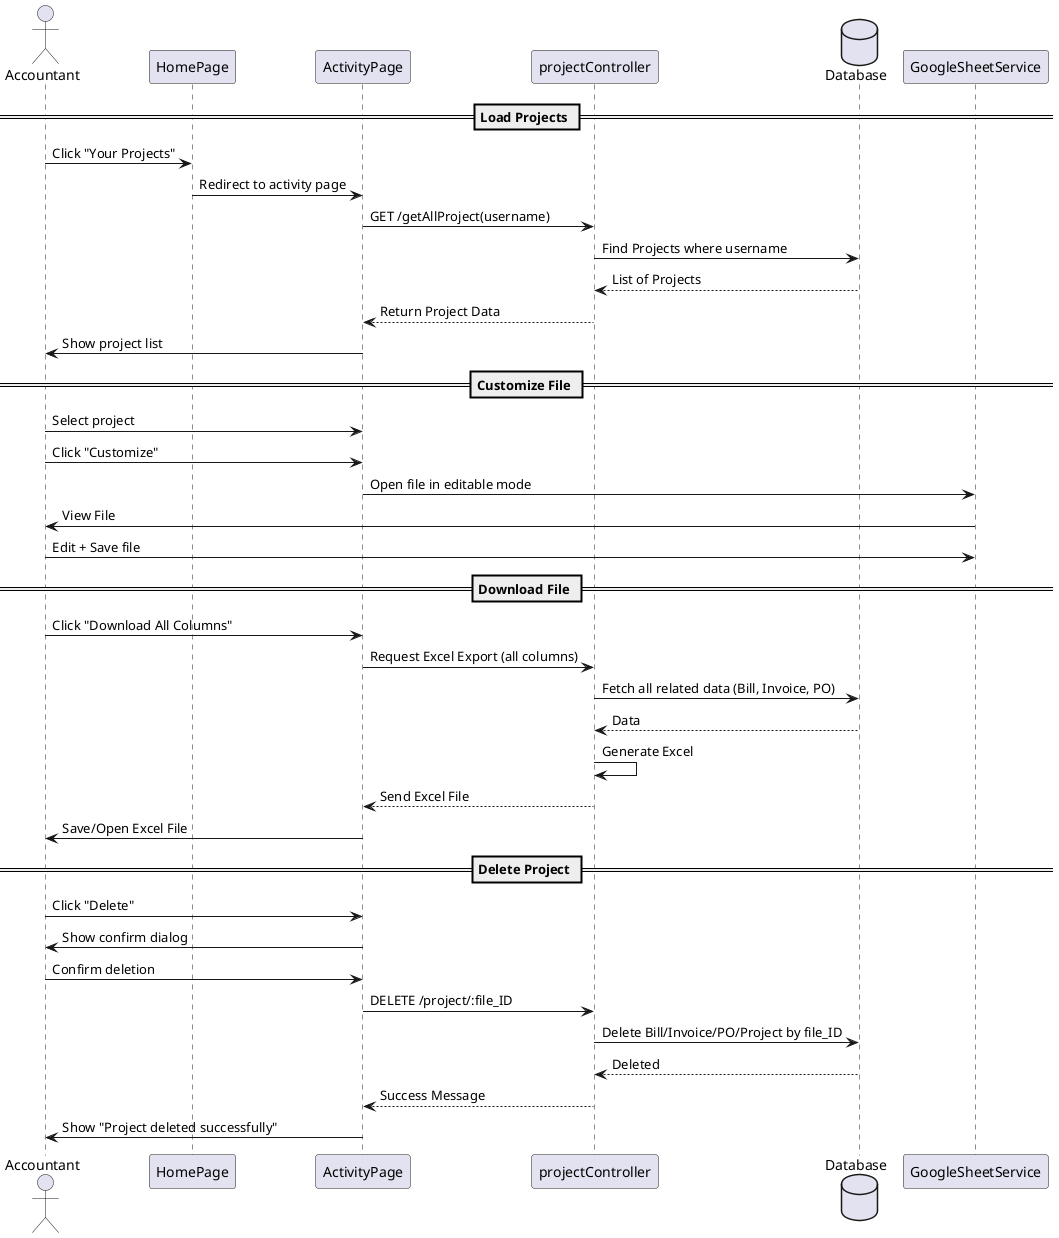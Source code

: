 @startuml
actor Accountant
participant HomePage
participant ActivityPage
participant projectController
database Database
participant GoogleSheetService

== Load Projects ==
Accountant -> HomePage : Click "Your Projects"
HomePage -> ActivityPage : Redirect to activity page
ActivityPage -> projectController : GET /getAllProject(username)
projectController -> Database : Find Projects where username
Database --> projectController : List of Projects
projectController --> ActivityPage : Return Project Data
ActivityPage -> Accountant : Show project list

== Customize File ==
Accountant -> ActivityPage : Select project
Accountant -> ActivityPage : Click "Customize"
ActivityPage -> GoogleSheetService : Open file in editable mode
GoogleSheetService -> Accountant : View File

Accountant -> GoogleSheetService : Edit + Save file

== Download File ==
Accountant -> ActivityPage : Click "Download All Columns"
ActivityPage -> projectController : Request Excel Export (all columns)
projectController -> Database : Fetch all related data (Bill, Invoice, PO)
Database --> projectController : Data
projectController -> projectController : Generate Excel
projectController --> ActivityPage : Send Excel File
ActivityPage -> Accountant : Save/Open Excel File

== Delete Project ==
Accountant -> ActivityPage : Click "Delete"
ActivityPage -> Accountant : Show confirm dialog
Accountant -> ActivityPage : Confirm deletion
ActivityPage -> projectController : DELETE /project/:file_ID
projectController -> Database : Delete Bill/Invoice/PO/Project by file_ID
Database --> projectController : Deleted
projectController --> ActivityPage : Success Message
ActivityPage -> Accountant : Show "Project deleted successfully"
@enduml